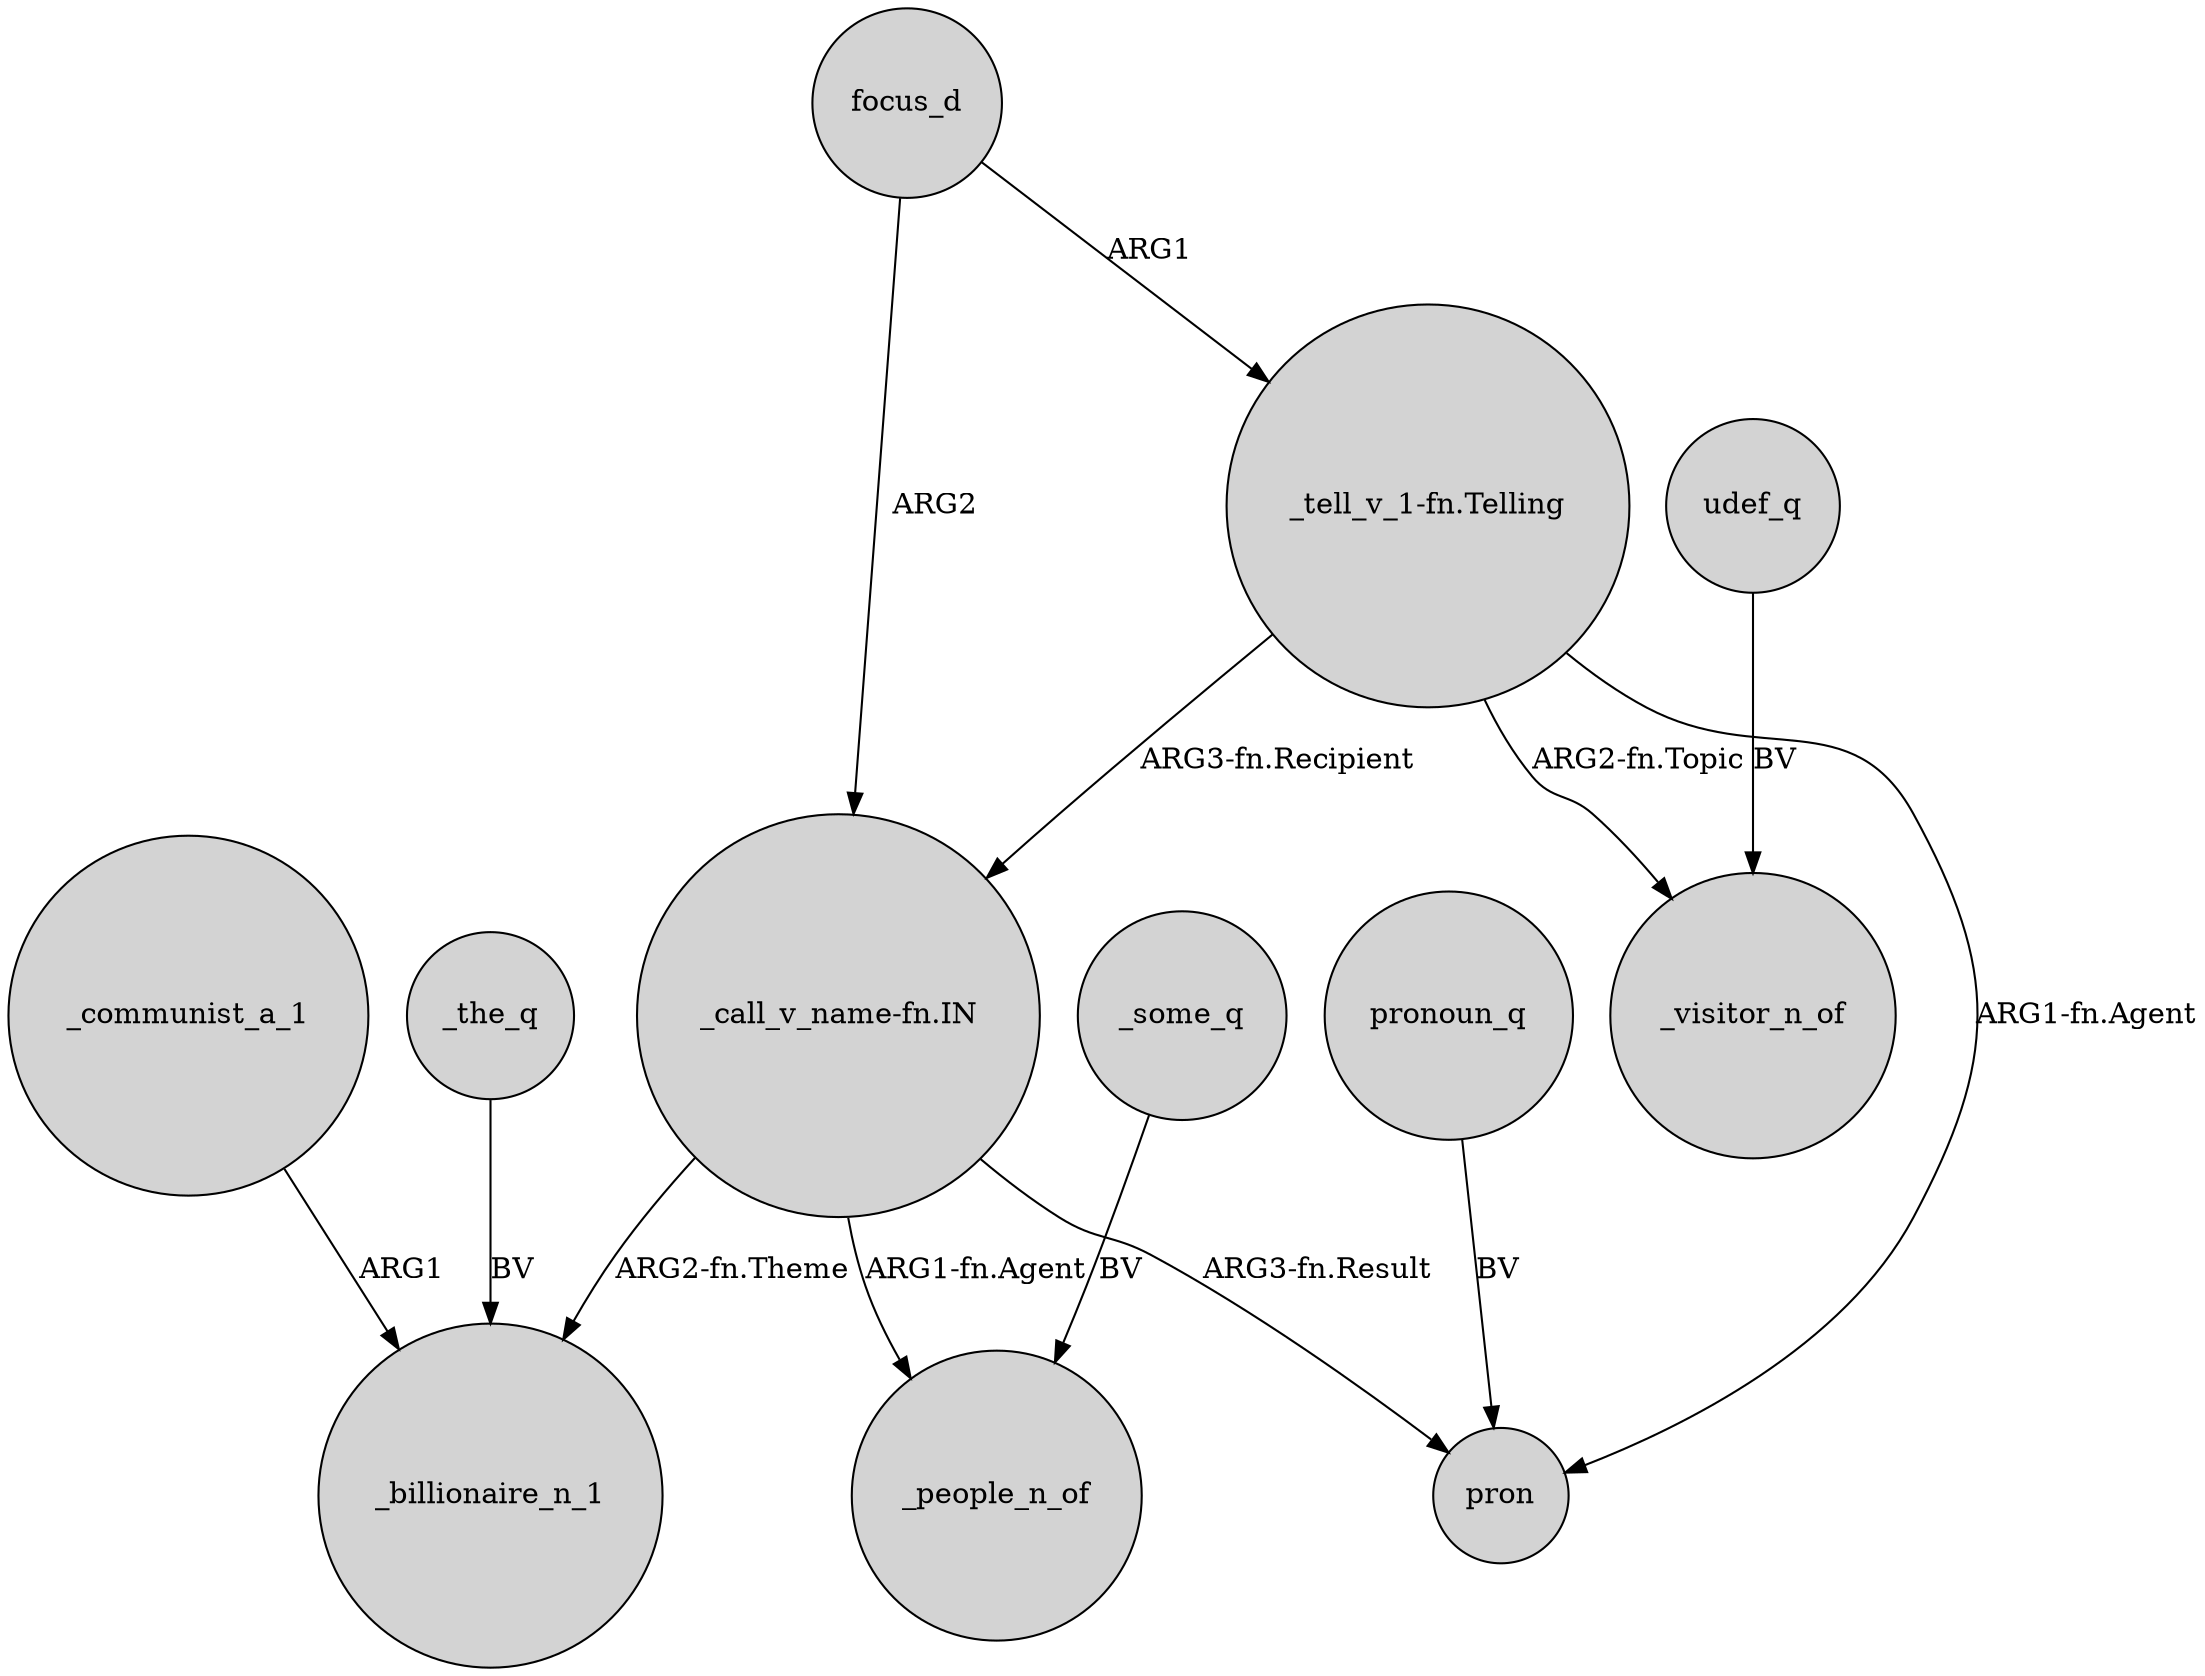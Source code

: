 digraph {
	node [shape=circle style=filled]
	_the_q -> _billionaire_n_1 [label=BV]
	"_call_v_name-fn.IN" -> _people_n_of [label="ARG1-fn.Agent"]
	"_tell_v_1-fn.Telling" -> "_call_v_name-fn.IN" [label="ARG3-fn.Recipient"]
	udef_q -> _visitor_n_of [label=BV]
	"_tell_v_1-fn.Telling" -> pron [label="ARG1-fn.Agent"]
	"_tell_v_1-fn.Telling" -> _visitor_n_of [label="ARG2-fn.Topic"]
	_communist_a_1 -> _billionaire_n_1 [label=ARG1]
	focus_d -> "_call_v_name-fn.IN" [label=ARG2]
	"_call_v_name-fn.IN" -> pron [label="ARG3-fn.Result"]
	_some_q -> _people_n_of [label=BV]
	"_call_v_name-fn.IN" -> _billionaire_n_1 [label="ARG2-fn.Theme"]
	focus_d -> "_tell_v_1-fn.Telling" [label=ARG1]
	pronoun_q -> pron [label=BV]
}

